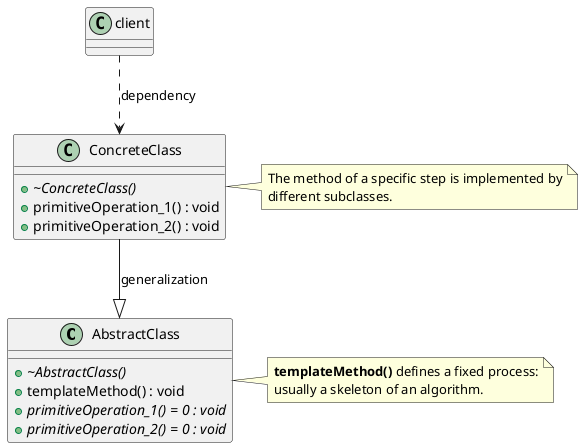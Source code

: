 @startuml TemplatePattern

class AbstractClass {
    + {abstract} ~AbstractClass()
    + templateMethod() : void
    + {abstract} primitiveOperation_1() = 0 : void
    + {abstract} primitiveOperation_2() = 0 : void
}

class ConcreteClass {
    + {abstract} ~ConcreteClass()
    + primitiveOperation_1() : void
    + primitiveOperation_2() : void
}

ConcreteClass --|> AbstractClass : generalization
client ..> ConcreteClass : dependency

note right of AbstractClass
    <b>templateMethod()</b> defines a fixed process:
    usually a skeleton of an algorithm.
end note

note right of ConcreteClass
    The method of a specific step is implemented by
    different subclasses.
end note

@enduml